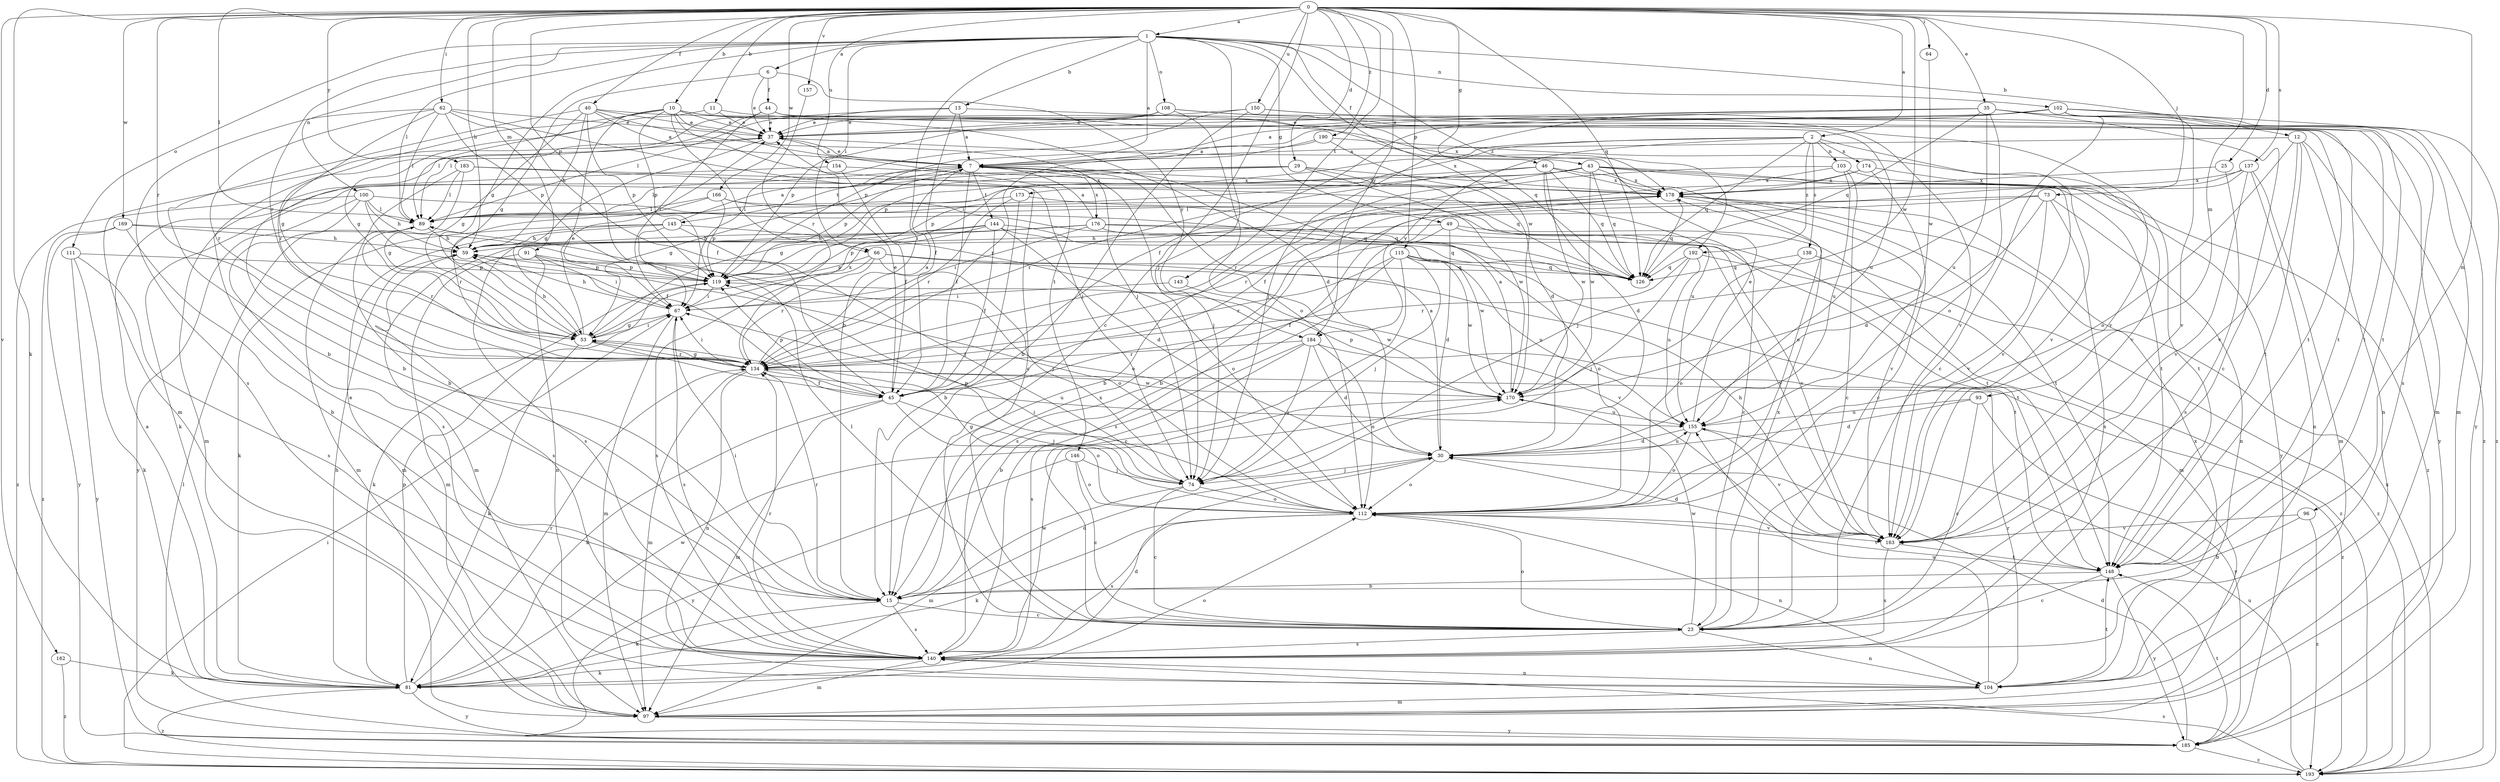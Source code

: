 strict digraph  {
0;
1;
2;
6;
7;
10;
11;
12;
13;
15;
23;
25;
29;
30;
35;
37;
40;
43;
44;
45;
46;
49;
53;
59;
62;
64;
66;
67;
73;
74;
81;
89;
91;
93;
96;
97;
100;
102;
103;
104;
108;
111;
112;
115;
119;
126;
134;
137;
138;
140;
143;
144;
145;
146;
148;
150;
154;
155;
157;
162;
163;
166;
169;
170;
173;
174;
176;
178;
183;
184;
185;
190;
192;
193;
0 -> 1  [label=a];
0 -> 2  [label=a];
0 -> 10  [label=b];
0 -> 11  [label=b];
0 -> 23  [label=c];
0 -> 25  [label=d];
0 -> 29  [label=d];
0 -> 35  [label=e];
0 -> 40  [label=f];
0 -> 46  [label=g];
0 -> 59  [label=h];
0 -> 62  [label=i];
0 -> 64  [label=i];
0 -> 73  [label=j];
0 -> 81  [label=k];
0 -> 89  [label=l];
0 -> 91  [label=m];
0 -> 93  [label=m];
0 -> 96  [label=m];
0 -> 115  [label=p];
0 -> 119  [label=p];
0 -> 126  [label=q];
0 -> 134  [label=r];
0 -> 137  [label=s];
0 -> 143  [label=t];
0 -> 150  [label=u];
0 -> 154  [label=u];
0 -> 157  [label=v];
0 -> 162  [label=v];
0 -> 166  [label=w];
0 -> 169  [label=w];
0 -> 170  [label=w];
0 -> 183  [label=y];
0 -> 184  [label=y];
0 -> 190  [label=z];
1 -> 6  [label=a];
1 -> 7  [label=a];
1 -> 12  [label=b];
1 -> 13  [label=b];
1 -> 15  [label=b];
1 -> 43  [label=f];
1 -> 49  [label=g];
1 -> 53  [label=g];
1 -> 66  [label=i];
1 -> 74  [label=j];
1 -> 89  [label=l];
1 -> 100  [label=n];
1 -> 102  [label=n];
1 -> 108  [label=o];
1 -> 111  [label=o];
1 -> 134  [label=r];
1 -> 170  [label=w];
1 -> 192  [label=z];
2 -> 103  [label=n];
2 -> 119  [label=p];
2 -> 126  [label=q];
2 -> 138  [label=s];
2 -> 163  [label=v];
2 -> 173  [label=x];
2 -> 174  [label=x];
2 -> 184  [label=y];
2 -> 192  [label=z];
6 -> 37  [label=e];
6 -> 44  [label=f];
6 -> 53  [label=g];
6 -> 184  [label=y];
7 -> 37  [label=e];
7 -> 45  [label=f];
7 -> 74  [label=j];
7 -> 119  [label=p];
7 -> 144  [label=t];
7 -> 145  [label=t];
7 -> 176  [label=x];
7 -> 178  [label=x];
10 -> 23  [label=c];
10 -> 30  [label=d];
10 -> 37  [label=e];
10 -> 53  [label=g];
10 -> 66  [label=i];
10 -> 67  [label=i];
10 -> 119  [label=p];
10 -> 134  [label=r];
10 -> 146  [label=t];
10 -> 155  [label=u];
11 -> 37  [label=e];
11 -> 89  [label=l];
11 -> 178  [label=x];
12 -> 7  [label=a];
12 -> 104  [label=n];
12 -> 112  [label=o];
12 -> 148  [label=t];
12 -> 163  [label=v];
12 -> 185  [label=y];
13 -> 7  [label=a];
13 -> 37  [label=e];
13 -> 45  [label=f];
13 -> 89  [label=l];
13 -> 126  [label=q];
15 -> 23  [label=c];
15 -> 30  [label=d];
15 -> 67  [label=i];
15 -> 81  [label=k];
15 -> 134  [label=r];
15 -> 140  [label=s];
15 -> 178  [label=x];
23 -> 89  [label=l];
23 -> 104  [label=n];
23 -> 112  [label=o];
23 -> 140  [label=s];
23 -> 170  [label=w];
23 -> 178  [label=x];
25 -> 140  [label=s];
25 -> 178  [label=x];
29 -> 53  [label=g];
29 -> 81  [label=k];
29 -> 89  [label=l];
29 -> 126  [label=q];
29 -> 170  [label=w];
29 -> 178  [label=x];
30 -> 7  [label=a];
30 -> 74  [label=j];
30 -> 112  [label=o];
30 -> 155  [label=u];
35 -> 7  [label=a];
35 -> 23  [label=c];
35 -> 37  [label=e];
35 -> 45  [label=f];
35 -> 97  [label=m];
35 -> 112  [label=o];
35 -> 126  [label=q];
35 -> 140  [label=s];
35 -> 148  [label=t];
35 -> 155  [label=u];
37 -> 7  [label=a];
37 -> 15  [label=b];
37 -> 53  [label=g];
40 -> 7  [label=a];
40 -> 15  [label=b];
40 -> 37  [label=e];
40 -> 53  [label=g];
40 -> 59  [label=h];
40 -> 74  [label=j];
40 -> 119  [label=p];
40 -> 148  [label=t];
43 -> 15  [label=b];
43 -> 53  [label=g];
43 -> 119  [label=p];
43 -> 126  [label=q];
43 -> 148  [label=t];
43 -> 170  [label=w];
43 -> 178  [label=x];
43 -> 185  [label=y];
43 -> 193  [label=z];
44 -> 37  [label=e];
44 -> 67  [label=i];
44 -> 89  [label=l];
44 -> 163  [label=v];
44 -> 193  [label=z];
45 -> 37  [label=e];
45 -> 74  [label=j];
45 -> 81  [label=k];
45 -> 97  [label=m];
45 -> 112  [label=o];
45 -> 119  [label=p];
46 -> 30  [label=d];
46 -> 67  [label=i];
46 -> 112  [label=o];
46 -> 126  [label=q];
46 -> 134  [label=r];
46 -> 170  [label=w];
46 -> 178  [label=x];
49 -> 30  [label=d];
49 -> 59  [label=h];
49 -> 97  [label=m];
49 -> 140  [label=s];
49 -> 163  [label=v];
53 -> 37  [label=e];
53 -> 45  [label=f];
53 -> 59  [label=h];
53 -> 67  [label=i];
53 -> 81  [label=k];
53 -> 134  [label=r];
53 -> 178  [label=x];
59 -> 119  [label=p];
59 -> 140  [label=s];
62 -> 37  [label=e];
62 -> 45  [label=f];
62 -> 53  [label=g];
62 -> 74  [label=j];
62 -> 89  [label=l];
62 -> 119  [label=p];
62 -> 134  [label=r];
62 -> 140  [label=s];
64 -> 170  [label=w];
66 -> 74  [label=j];
66 -> 119  [label=p];
66 -> 126  [label=q];
66 -> 134  [label=r];
66 -> 140  [label=s];
66 -> 163  [label=v];
67 -> 53  [label=g];
67 -> 59  [label=h];
67 -> 97  [label=m];
67 -> 140  [label=s];
73 -> 30  [label=d];
73 -> 89  [label=l];
73 -> 104  [label=n];
73 -> 134  [label=r];
73 -> 140  [label=s];
73 -> 163  [label=v];
74 -> 23  [label=c];
74 -> 97  [label=m];
74 -> 112  [label=o];
74 -> 119  [label=p];
81 -> 7  [label=a];
81 -> 30  [label=d];
81 -> 59  [label=h];
81 -> 112  [label=o];
81 -> 119  [label=p];
81 -> 134  [label=r];
81 -> 170  [label=w];
81 -> 185  [label=y];
81 -> 193  [label=z];
89 -> 59  [label=h];
89 -> 97  [label=m];
89 -> 134  [label=r];
91 -> 67  [label=i];
91 -> 97  [label=m];
91 -> 104  [label=n];
91 -> 112  [label=o];
91 -> 119  [label=p];
93 -> 23  [label=c];
93 -> 30  [label=d];
93 -> 155  [label=u];
93 -> 185  [label=y];
96 -> 15  [label=b];
96 -> 163  [label=v];
96 -> 193  [label=z];
97 -> 185  [label=y];
100 -> 45  [label=f];
100 -> 59  [label=h];
100 -> 89  [label=l];
100 -> 126  [label=q];
100 -> 140  [label=s];
100 -> 185  [label=y];
100 -> 193  [label=z];
102 -> 23  [label=c];
102 -> 37  [label=e];
102 -> 74  [label=j];
102 -> 119  [label=p];
102 -> 163  [label=v];
102 -> 185  [label=y];
102 -> 193  [label=z];
103 -> 23  [label=c];
103 -> 134  [label=r];
103 -> 155  [label=u];
103 -> 163  [label=v];
103 -> 178  [label=x];
104 -> 97  [label=m];
104 -> 134  [label=r];
104 -> 148  [label=t];
104 -> 155  [label=u];
104 -> 178  [label=x];
108 -> 37  [label=e];
108 -> 97  [label=m];
108 -> 112  [label=o];
108 -> 119  [label=p];
108 -> 148  [label=t];
108 -> 163  [label=v];
111 -> 81  [label=k];
111 -> 119  [label=p];
111 -> 140  [label=s];
111 -> 185  [label=y];
112 -> 53  [label=g];
112 -> 67  [label=i];
112 -> 81  [label=k];
112 -> 104  [label=n];
112 -> 140  [label=s];
112 -> 148  [label=t];
112 -> 163  [label=v];
115 -> 23  [label=c];
115 -> 45  [label=f];
115 -> 74  [label=j];
115 -> 126  [label=q];
115 -> 134  [label=r];
115 -> 148  [label=t];
115 -> 155  [label=u];
115 -> 170  [label=w];
119 -> 67  [label=i];
119 -> 81  [label=k];
134 -> 7  [label=a];
134 -> 45  [label=f];
134 -> 53  [label=g];
134 -> 67  [label=i];
134 -> 97  [label=m];
134 -> 104  [label=n];
134 -> 155  [label=u];
134 -> 170  [label=w];
137 -> 15  [label=b];
137 -> 74  [label=j];
137 -> 97  [label=m];
137 -> 104  [label=n];
137 -> 163  [label=v];
137 -> 178  [label=x];
138 -> 112  [label=o];
138 -> 126  [label=q];
138 -> 193  [label=z];
140 -> 37  [label=e];
140 -> 81  [label=k];
140 -> 97  [label=m];
140 -> 104  [label=n];
140 -> 134  [label=r];
140 -> 170  [label=w];
143 -> 67  [label=i];
143 -> 170  [label=w];
144 -> 30  [label=d];
144 -> 45  [label=f];
144 -> 59  [label=h];
144 -> 119  [label=p];
144 -> 126  [label=q];
144 -> 140  [label=s];
144 -> 170  [label=w];
145 -> 7  [label=a];
145 -> 59  [label=h];
145 -> 67  [label=i];
145 -> 74  [label=j];
145 -> 81  [label=k];
145 -> 97  [label=m];
145 -> 112  [label=o];
146 -> 23  [label=c];
146 -> 74  [label=j];
146 -> 112  [label=o];
146 -> 185  [label=y];
148 -> 15  [label=b];
148 -> 23  [label=c];
148 -> 185  [label=y];
150 -> 15  [label=b];
150 -> 37  [label=e];
150 -> 67  [label=i];
150 -> 97  [label=m];
150 -> 148  [label=t];
154 -> 45  [label=f];
154 -> 97  [label=m];
154 -> 178  [label=x];
155 -> 30  [label=d];
155 -> 37  [label=e];
155 -> 112  [label=o];
155 -> 163  [label=v];
157 -> 134  [label=r];
162 -> 81  [label=k];
162 -> 193  [label=z];
163 -> 30  [label=d];
163 -> 59  [label=h];
163 -> 140  [label=s];
163 -> 148  [label=t];
166 -> 89  [label=l];
166 -> 119  [label=p];
166 -> 126  [label=q];
166 -> 134  [label=r];
166 -> 148  [label=t];
169 -> 15  [label=b];
169 -> 59  [label=h];
169 -> 112  [label=o];
169 -> 185  [label=y];
169 -> 193  [label=z];
170 -> 7  [label=a];
170 -> 119  [label=p];
170 -> 155  [label=u];
173 -> 15  [label=b];
173 -> 23  [label=c];
173 -> 89  [label=l];
173 -> 134  [label=r];
174 -> 23  [label=c];
174 -> 45  [label=f];
174 -> 148  [label=t];
174 -> 178  [label=x];
176 -> 7  [label=a];
176 -> 59  [label=h];
176 -> 67  [label=i];
176 -> 97  [label=m];
176 -> 112  [label=o];
176 -> 148  [label=t];
176 -> 163  [label=v];
178 -> 89  [label=l];
178 -> 126  [label=q];
178 -> 140  [label=s];
178 -> 148  [label=t];
178 -> 163  [label=v];
183 -> 15  [label=b];
183 -> 53  [label=g];
183 -> 89  [label=l];
183 -> 155  [label=u];
183 -> 178  [label=x];
184 -> 15  [label=b];
184 -> 30  [label=d];
184 -> 74  [label=j];
184 -> 112  [label=o];
184 -> 134  [label=r];
184 -> 140  [label=s];
184 -> 193  [label=z];
185 -> 30  [label=d];
185 -> 89  [label=l];
185 -> 148  [label=t];
185 -> 193  [label=z];
190 -> 7  [label=a];
190 -> 30  [label=d];
190 -> 134  [label=r];
190 -> 163  [label=v];
192 -> 74  [label=j];
192 -> 126  [label=q];
192 -> 134  [label=r];
192 -> 155  [label=u];
192 -> 193  [label=z];
193 -> 67  [label=i];
193 -> 140  [label=s];
193 -> 155  [label=u];
193 -> 178  [label=x];
}
